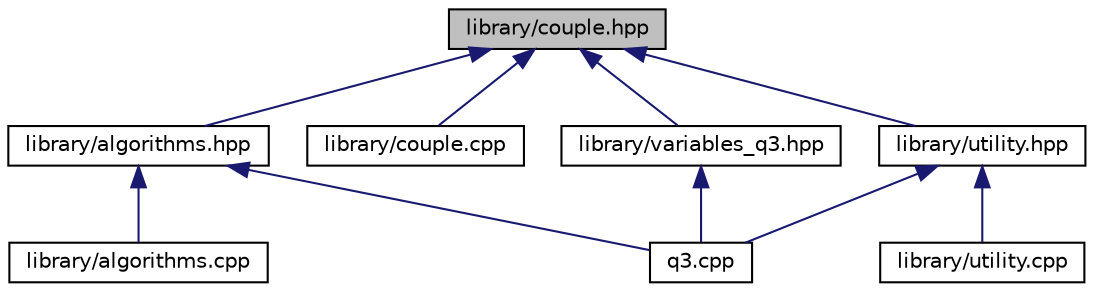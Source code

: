 digraph "library/couple.hpp"
{
  edge [fontname="Helvetica",fontsize="10",labelfontname="Helvetica",labelfontsize="10"];
  node [fontname="Helvetica",fontsize="10",shape=record];
  Node14 [label="library/couple.hpp",height=0.2,width=0.4,color="black", fillcolor="grey75", style="filled", fontcolor="black"];
  Node14 -> Node15 [dir="back",color="midnightblue",fontsize="10",style="solid",fontname="Helvetica"];
  Node15 [label="library/algorithms.hpp",height=0.2,width=0.4,color="black", fillcolor="white", style="filled",URL="$algorithms_8hpp.html"];
  Node15 -> Node16 [dir="back",color="midnightblue",fontsize="10",style="solid",fontname="Helvetica"];
  Node16 [label="library/algorithms.cpp",height=0.2,width=0.4,color="black", fillcolor="white", style="filled",URL="$algorithms_8cpp.html"];
  Node15 -> Node17 [dir="back",color="midnightblue",fontsize="10",style="solid",fontname="Helvetica"];
  Node17 [label="q3.cpp",height=0.2,width=0.4,color="black", fillcolor="white", style="filled",URL="$q3_8cpp.html"];
  Node14 -> Node18 [dir="back",color="midnightblue",fontsize="10",style="solid",fontname="Helvetica"];
  Node18 [label="library/couple.cpp",height=0.2,width=0.4,color="black", fillcolor="white", style="filled",URL="$couple_8cpp.html"];
  Node14 -> Node19 [dir="back",color="midnightblue",fontsize="10",style="solid",fontname="Helvetica"];
  Node19 [label="library/utility.hpp",height=0.2,width=0.4,color="black", fillcolor="white", style="filled",URL="$utility_8hpp.html"];
  Node19 -> Node20 [dir="back",color="midnightblue",fontsize="10",style="solid",fontname="Helvetica"];
  Node20 [label="library/utility.cpp",height=0.2,width=0.4,color="black", fillcolor="white", style="filled",URL="$utility_8cpp.html"];
  Node19 -> Node17 [dir="back",color="midnightblue",fontsize="10",style="solid",fontname="Helvetica"];
  Node14 -> Node21 [dir="back",color="midnightblue",fontsize="10",style="solid",fontname="Helvetica"];
  Node21 [label="library/variables_q3.hpp",height=0.2,width=0.4,color="black", fillcolor="white", style="filled",URL="$variables__q3_8hpp.html"];
  Node21 -> Node17 [dir="back",color="midnightblue",fontsize="10",style="solid",fontname="Helvetica"];
}
